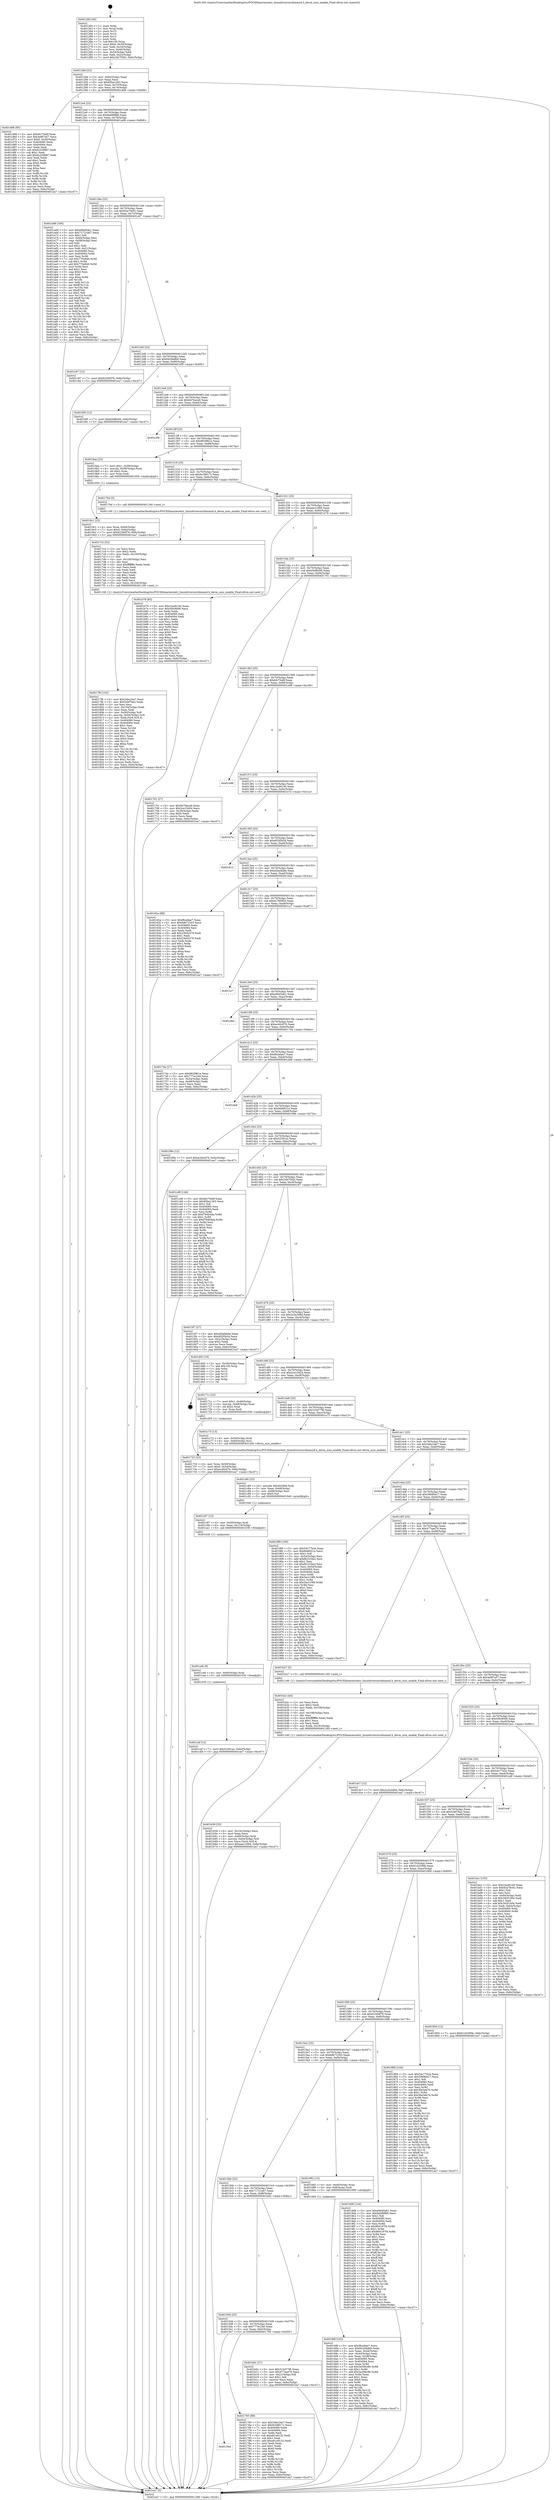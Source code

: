 digraph "0x401260" {
  label = "0x401260 (/mnt/c/Users/mathe/Desktop/tcc/POCII/binaries/extr_linuxdriversnvdimmnd.h_devm_nsio_enable_Final-ollvm.out::main(0))"
  labelloc = "t"
  node[shape=record]

  Entry [label="",width=0.3,height=0.3,shape=circle,fillcolor=black,style=filled]
  "0x40128d" [label="{
     0x40128d [23]\l
     | [instrs]\l
     &nbsp;&nbsp;0x40128d \<+3\>: mov -0x6c(%rbp),%eax\l
     &nbsp;&nbsp;0x401290 \<+2\>: mov %eax,%ecx\l
     &nbsp;&nbsp;0x401292 \<+6\>: sub $0x85be1263,%ecx\l
     &nbsp;&nbsp;0x401298 \<+3\>: mov %eax,-0x70(%rbp)\l
     &nbsp;&nbsp;0x40129b \<+3\>: mov %ecx,-0x74(%rbp)\l
     &nbsp;&nbsp;0x40129e \<+6\>: je 0000000000401d68 \<main+0xb08\>\l
  }"]
  "0x401d68" [label="{
     0x401d68 [95]\l
     | [instrs]\l
     &nbsp;&nbsp;0x401d68 \<+5\>: mov $0xbfc75e6f,%eax\l
     &nbsp;&nbsp;0x401d6d \<+5\>: mov $0x4ef87a57,%ecx\l
     &nbsp;&nbsp;0x401d72 \<+7\>: movl $0x0,-0x30(%rbp)\l
     &nbsp;&nbsp;0x401d79 \<+7\>: mov 0x404060,%edx\l
     &nbsp;&nbsp;0x401d80 \<+7\>: mov 0x404064,%esi\l
     &nbsp;&nbsp;0x401d87 \<+2\>: mov %edx,%edi\l
     &nbsp;&nbsp;0x401d89 \<+6\>: sub $0x6c228887,%edi\l
     &nbsp;&nbsp;0x401d8f \<+3\>: sub $0x1,%edi\l
     &nbsp;&nbsp;0x401d92 \<+6\>: add $0x6c228887,%edi\l
     &nbsp;&nbsp;0x401d98 \<+3\>: imul %edi,%edx\l
     &nbsp;&nbsp;0x401d9b \<+3\>: and $0x1,%edx\l
     &nbsp;&nbsp;0x401d9e \<+3\>: cmp $0x0,%edx\l
     &nbsp;&nbsp;0x401da1 \<+4\>: sete %r8b\l
     &nbsp;&nbsp;0x401da5 \<+3\>: cmp $0xa,%esi\l
     &nbsp;&nbsp;0x401da8 \<+4\>: setl %r9b\l
     &nbsp;&nbsp;0x401dac \<+3\>: mov %r8b,%r10b\l
     &nbsp;&nbsp;0x401daf \<+3\>: and %r9b,%r10b\l
     &nbsp;&nbsp;0x401db2 \<+3\>: xor %r9b,%r8b\l
     &nbsp;&nbsp;0x401db5 \<+3\>: or %r8b,%r10b\l
     &nbsp;&nbsp;0x401db8 \<+4\>: test $0x1,%r10b\l
     &nbsp;&nbsp;0x401dbc \<+3\>: cmovne %ecx,%eax\l
     &nbsp;&nbsp;0x401dbf \<+3\>: mov %eax,-0x6c(%rbp)\l
     &nbsp;&nbsp;0x401dc2 \<+5\>: jmp 0000000000401ea7 \<main+0xc47\>\l
  }"]
  "0x4012a4" [label="{
     0x4012a4 [22]\l
     | [instrs]\l
     &nbsp;&nbsp;0x4012a4 \<+5\>: jmp 00000000004012a9 \<main+0x49\>\l
     &nbsp;&nbsp;0x4012a9 \<+3\>: mov -0x70(%rbp),%eax\l
     &nbsp;&nbsp;0x4012ac \<+5\>: sub $0x8a099fb6,%eax\l
     &nbsp;&nbsp;0x4012b1 \<+3\>: mov %eax,-0x78(%rbp)\l
     &nbsp;&nbsp;0x4012b4 \<+6\>: je 0000000000401a68 \<main+0x808\>\l
  }"]
  Exit [label="",width=0.3,height=0.3,shape=circle,fillcolor=black,style=filled,peripheries=2]
  "0x401a68" [label="{
     0x401a68 [164]\l
     | [instrs]\l
     &nbsp;&nbsp;0x401a68 \<+5\>: mov $0xe9d45ab1,%eax\l
     &nbsp;&nbsp;0x401a6d \<+5\>: mov $0x71721e67,%ecx\l
     &nbsp;&nbsp;0x401a72 \<+2\>: mov $0x1,%dl\l
     &nbsp;&nbsp;0x401a74 \<+3\>: mov -0x64(%rbp),%esi\l
     &nbsp;&nbsp;0x401a77 \<+3\>: cmp -0x58(%rbp),%esi\l
     &nbsp;&nbsp;0x401a7a \<+4\>: setl %dil\l
     &nbsp;&nbsp;0x401a7e \<+4\>: and $0x1,%dil\l
     &nbsp;&nbsp;0x401a82 \<+4\>: mov %dil,-0x21(%rbp)\l
     &nbsp;&nbsp;0x401a86 \<+7\>: mov 0x404060,%esi\l
     &nbsp;&nbsp;0x401a8d \<+8\>: mov 0x404064,%r8d\l
     &nbsp;&nbsp;0x401a95 \<+3\>: mov %esi,%r9d\l
     &nbsp;&nbsp;0x401a98 \<+7\>: sub $0x770e846,%r9d\l
     &nbsp;&nbsp;0x401a9f \<+4\>: sub $0x1,%r9d\l
     &nbsp;&nbsp;0x401aa3 \<+7\>: add $0x770e846,%r9d\l
     &nbsp;&nbsp;0x401aaa \<+4\>: imul %r9d,%esi\l
     &nbsp;&nbsp;0x401aae \<+3\>: and $0x1,%esi\l
     &nbsp;&nbsp;0x401ab1 \<+3\>: cmp $0x0,%esi\l
     &nbsp;&nbsp;0x401ab4 \<+4\>: sete %dil\l
     &nbsp;&nbsp;0x401ab8 \<+4\>: cmp $0xa,%r8d\l
     &nbsp;&nbsp;0x401abc \<+4\>: setl %r10b\l
     &nbsp;&nbsp;0x401ac0 \<+3\>: mov %dil,%r11b\l
     &nbsp;&nbsp;0x401ac3 \<+4\>: xor $0xff,%r11b\l
     &nbsp;&nbsp;0x401ac7 \<+3\>: mov %r10b,%bl\l
     &nbsp;&nbsp;0x401aca \<+3\>: xor $0xff,%bl\l
     &nbsp;&nbsp;0x401acd \<+3\>: xor $0x1,%dl\l
     &nbsp;&nbsp;0x401ad0 \<+3\>: mov %r11b,%r14b\l
     &nbsp;&nbsp;0x401ad3 \<+4\>: and $0xff,%r14b\l
     &nbsp;&nbsp;0x401ad7 \<+3\>: and %dl,%dil\l
     &nbsp;&nbsp;0x401ada \<+3\>: mov %bl,%r15b\l
     &nbsp;&nbsp;0x401add \<+4\>: and $0xff,%r15b\l
     &nbsp;&nbsp;0x401ae1 \<+3\>: and %dl,%r10b\l
     &nbsp;&nbsp;0x401ae4 \<+3\>: or %dil,%r14b\l
     &nbsp;&nbsp;0x401ae7 \<+3\>: or %r10b,%r15b\l
     &nbsp;&nbsp;0x401aea \<+3\>: xor %r15b,%r14b\l
     &nbsp;&nbsp;0x401aed \<+3\>: or %bl,%r11b\l
     &nbsp;&nbsp;0x401af0 \<+4\>: xor $0xff,%r11b\l
     &nbsp;&nbsp;0x401af4 \<+3\>: or $0x1,%dl\l
     &nbsp;&nbsp;0x401af7 \<+3\>: and %dl,%r11b\l
     &nbsp;&nbsp;0x401afa \<+3\>: or %r11b,%r14b\l
     &nbsp;&nbsp;0x401afd \<+4\>: test $0x1,%r14b\l
     &nbsp;&nbsp;0x401b01 \<+3\>: cmovne %ecx,%eax\l
     &nbsp;&nbsp;0x401b04 \<+3\>: mov %eax,-0x6c(%rbp)\l
     &nbsp;&nbsp;0x401b07 \<+5\>: jmp 0000000000401ea7 \<main+0xc47\>\l
  }"]
  "0x4012ba" [label="{
     0x4012ba [22]\l
     | [instrs]\l
     &nbsp;&nbsp;0x4012ba \<+5\>: jmp 00000000004012bf \<main+0x5f\>\l
     &nbsp;&nbsp;0x4012bf \<+3\>: mov -0x70(%rbp),%eax\l
     &nbsp;&nbsp;0x4012c2 \<+5\>: sub $0x92a79c61,%eax\l
     &nbsp;&nbsp;0x4012c7 \<+3\>: mov %eax,-0x7c(%rbp)\l
     &nbsp;&nbsp;0x4012ca \<+6\>: je 0000000000401c67 \<main+0xa07\>\l
  }"]
  "0x401caf" [label="{
     0x401caf [12]\l
     | [instrs]\l
     &nbsp;&nbsp;0x401caf \<+7\>: movl $0x52391ac,-0x6c(%rbp)\l
     &nbsp;&nbsp;0x401cb6 \<+5\>: jmp 0000000000401ea7 \<main+0xc47\>\l
  }"]
  "0x401c67" [label="{
     0x401c67 [12]\l
     | [instrs]\l
     &nbsp;&nbsp;0x401c67 \<+7\>: movl $0x62260f76,-0x6c(%rbp)\l
     &nbsp;&nbsp;0x401c6e \<+5\>: jmp 0000000000401ea7 \<main+0xc47\>\l
  }"]
  "0x4012d0" [label="{
     0x4012d0 [22]\l
     | [instrs]\l
     &nbsp;&nbsp;0x4012d0 \<+5\>: jmp 00000000004012d5 \<main+0x75\>\l
     &nbsp;&nbsp;0x4012d5 \<+3\>: mov -0x70(%rbp),%eax\l
     &nbsp;&nbsp;0x4012d8 \<+5\>: sub $0x9429ddb9,%eax\l
     &nbsp;&nbsp;0x4012dd \<+3\>: mov %eax,-0x80(%rbp)\l
     &nbsp;&nbsp;0x4012e0 \<+6\>: je 00000000004016f5 \<main+0x495\>\l
  }"]
  "0x401ca6" [label="{
     0x401ca6 [9]\l
     | [instrs]\l
     &nbsp;&nbsp;0x401ca6 \<+4\>: mov -0x60(%rbp),%rdi\l
     &nbsp;&nbsp;0x401caa \<+5\>: call 0000000000401030 \<free@plt\>\l
     | [calls]\l
     &nbsp;&nbsp;0x401030 \{1\} (unknown)\l
  }"]
  "0x4016f5" [label="{
     0x4016f5 [12]\l
     | [instrs]\l
     &nbsp;&nbsp;0x4016f5 \<+7\>: movl $0xb5df6c60,-0x6c(%rbp)\l
     &nbsp;&nbsp;0x4016fc \<+5\>: jmp 0000000000401ea7 \<main+0xc47\>\l
  }"]
  "0x4012e6" [label="{
     0x4012e6 [25]\l
     | [instrs]\l
     &nbsp;&nbsp;0x4012e6 \<+5\>: jmp 00000000004012eb \<main+0x8b\>\l
     &nbsp;&nbsp;0x4012eb \<+3\>: mov -0x70(%rbp),%eax\l
     &nbsp;&nbsp;0x4012ee \<+5\>: sub $0x947beca9,%eax\l
     &nbsp;&nbsp;0x4012f3 \<+6\>: mov %eax,-0x84(%rbp)\l
     &nbsp;&nbsp;0x4012f9 \<+6\>: je 0000000000401cbb \<main+0xa5b\>\l
  }"]
  "0x401c97" [label="{
     0x401c97 [15]\l
     | [instrs]\l
     &nbsp;&nbsp;0x401c97 \<+4\>: mov -0x50(%rbp),%rdi\l
     &nbsp;&nbsp;0x401c9b \<+6\>: mov %eax,-0x110(%rbp)\l
     &nbsp;&nbsp;0x401ca1 \<+5\>: call 0000000000401030 \<free@plt\>\l
     | [calls]\l
     &nbsp;&nbsp;0x401030 \{1\} (unknown)\l
  }"]
  "0x401cbb" [label="{
     0x401cbb\l
  }", style=dashed]
  "0x4012ff" [label="{
     0x4012ff [25]\l
     | [instrs]\l
     &nbsp;&nbsp;0x4012ff \<+5\>: jmp 0000000000401304 \<main+0xa4\>\l
     &nbsp;&nbsp;0x401304 \<+3\>: mov -0x70(%rbp),%eax\l
     &nbsp;&nbsp;0x401307 \<+5\>: sub $0x9829f61e,%eax\l
     &nbsp;&nbsp;0x40130c \<+6\>: mov %eax,-0x88(%rbp)\l
     &nbsp;&nbsp;0x401312 \<+6\>: je 00000000004019aa \<main+0x74a\>\l
  }"]
  "0x401c80" [label="{
     0x401c80 [23]\l
     | [instrs]\l
     &nbsp;&nbsp;0x401c80 \<+10\>: movabs $0x4020b6,%rdi\l
     &nbsp;&nbsp;0x401c8a \<+3\>: mov %eax,-0x68(%rbp)\l
     &nbsp;&nbsp;0x401c8d \<+3\>: mov -0x68(%rbp),%esi\l
     &nbsp;&nbsp;0x401c90 \<+2\>: mov $0x0,%al\l
     &nbsp;&nbsp;0x401c92 \<+5\>: call 0000000000401040 \<printf@plt\>\l
     | [calls]\l
     &nbsp;&nbsp;0x401040 \{1\} (unknown)\l
  }"]
  "0x4019aa" [label="{
     0x4019aa [23]\l
     | [instrs]\l
     &nbsp;&nbsp;0x4019aa \<+7\>: movl $0x1,-0x58(%rbp)\l
     &nbsp;&nbsp;0x4019b1 \<+4\>: movslq -0x58(%rbp),%rax\l
     &nbsp;&nbsp;0x4019b5 \<+4\>: shl $0x2,%rax\l
     &nbsp;&nbsp;0x4019b9 \<+3\>: mov %rax,%rdi\l
     &nbsp;&nbsp;0x4019bc \<+5\>: call 0000000000401050 \<malloc@plt\>\l
     | [calls]\l
     &nbsp;&nbsp;0x401050 \{1\} (unknown)\l
  }"]
  "0x401318" [label="{
     0x401318 [25]\l
     | [instrs]\l
     &nbsp;&nbsp;0x401318 \<+5\>: jmp 000000000040131d \<main+0xbd\>\l
     &nbsp;&nbsp;0x40131d \<+3\>: mov -0x70(%rbp),%eax\l
     &nbsp;&nbsp;0x401320 \<+5\>: sub $0x9c38817c,%eax\l
     &nbsp;&nbsp;0x401325 \<+6\>: mov %eax,-0x8c(%rbp)\l
     &nbsp;&nbsp;0x40132b \<+6\>: je 00000000004017bd \<main+0x55d\>\l
  }"]
  "0x401b58" [label="{
     0x401b58 [33]\l
     | [instrs]\l
     &nbsp;&nbsp;0x401b58 \<+6\>: mov -0x10c(%rbp),%ecx\l
     &nbsp;&nbsp;0x401b5e \<+3\>: imul %eax,%ecx\l
     &nbsp;&nbsp;0x401b61 \<+4\>: mov -0x60(%rbp),%rdi\l
     &nbsp;&nbsp;0x401b65 \<+4\>: movslq -0x64(%rbp),%r8\l
     &nbsp;&nbsp;0x401b69 \<+4\>: mov %ecx,(%rdi,%r8,4)\l
     &nbsp;&nbsp;0x401b6d \<+7\>: movl $0xaae1c094,-0x6c(%rbp)\l
     &nbsp;&nbsp;0x401b74 \<+5\>: jmp 0000000000401ea7 \<main+0xc47\>\l
  }"]
  "0x4017bd" [label="{
     0x4017bd [5]\l
     | [instrs]\l
     &nbsp;&nbsp;0x4017bd \<+5\>: call 0000000000401160 \<next_i\>\l
     | [calls]\l
     &nbsp;&nbsp;0x401160 \{1\} (/mnt/c/Users/mathe/Desktop/tcc/POCII/binaries/extr_linuxdriversnvdimmnd.h_devm_nsio_enable_Final-ollvm.out::next_i)\l
  }"]
  "0x401331" [label="{
     0x401331 [25]\l
     | [instrs]\l
     &nbsp;&nbsp;0x401331 \<+5\>: jmp 0000000000401336 \<main+0xd6\>\l
     &nbsp;&nbsp;0x401336 \<+3\>: mov -0x70(%rbp),%eax\l
     &nbsp;&nbsp;0x401339 \<+5\>: sub $0xaae1c094,%eax\l
     &nbsp;&nbsp;0x40133e \<+6\>: mov %eax,-0x90(%rbp)\l
     &nbsp;&nbsp;0x401344 \<+6\>: je 0000000000401b79 \<main+0x919\>\l
  }"]
  "0x401b2c" [label="{
     0x401b2c [44]\l
     | [instrs]\l
     &nbsp;&nbsp;0x401b2c \<+2\>: xor %ecx,%ecx\l
     &nbsp;&nbsp;0x401b2e \<+5\>: mov $0x2,%edx\l
     &nbsp;&nbsp;0x401b33 \<+6\>: mov %edx,-0x108(%rbp)\l
     &nbsp;&nbsp;0x401b39 \<+1\>: cltd\l
     &nbsp;&nbsp;0x401b3a \<+6\>: mov -0x108(%rbp),%esi\l
     &nbsp;&nbsp;0x401b40 \<+2\>: idiv %esi\l
     &nbsp;&nbsp;0x401b42 \<+6\>: imul $0xfffffffe,%edx,%edx\l
     &nbsp;&nbsp;0x401b48 \<+3\>: sub $0x1,%ecx\l
     &nbsp;&nbsp;0x401b4b \<+2\>: sub %ecx,%edx\l
     &nbsp;&nbsp;0x401b4d \<+6\>: mov %edx,-0x10c(%rbp)\l
     &nbsp;&nbsp;0x401b53 \<+5\>: call 0000000000401160 \<next_i\>\l
     | [calls]\l
     &nbsp;&nbsp;0x401160 \{1\} (/mnt/c/Users/mathe/Desktop/tcc/POCII/binaries/extr_linuxdriversnvdimmnd.h_devm_nsio_enable_Final-ollvm.out::next_i)\l
  }"]
  "0x401b79" [label="{
     0x401b79 [83]\l
     | [instrs]\l
     &nbsp;&nbsp;0x401b79 \<+5\>: mov $0xc2a46140,%eax\l
     &nbsp;&nbsp;0x401b7e \<+5\>: mov $0x50fc9006,%ecx\l
     &nbsp;&nbsp;0x401b83 \<+2\>: xor %edx,%edx\l
     &nbsp;&nbsp;0x401b85 \<+7\>: mov 0x404060,%esi\l
     &nbsp;&nbsp;0x401b8c \<+7\>: mov 0x404064,%edi\l
     &nbsp;&nbsp;0x401b93 \<+3\>: sub $0x1,%edx\l
     &nbsp;&nbsp;0x401b96 \<+3\>: mov %esi,%r8d\l
     &nbsp;&nbsp;0x401b99 \<+3\>: add %edx,%r8d\l
     &nbsp;&nbsp;0x401b9c \<+4\>: imul %r8d,%esi\l
     &nbsp;&nbsp;0x401ba0 \<+3\>: and $0x1,%esi\l
     &nbsp;&nbsp;0x401ba3 \<+3\>: cmp $0x0,%esi\l
     &nbsp;&nbsp;0x401ba6 \<+4\>: sete %r9b\l
     &nbsp;&nbsp;0x401baa \<+3\>: cmp $0xa,%edi\l
     &nbsp;&nbsp;0x401bad \<+4\>: setl %r10b\l
     &nbsp;&nbsp;0x401bb1 \<+3\>: mov %r9b,%r11b\l
     &nbsp;&nbsp;0x401bb4 \<+3\>: and %r10b,%r11b\l
     &nbsp;&nbsp;0x401bb7 \<+3\>: xor %r10b,%r9b\l
     &nbsp;&nbsp;0x401bba \<+3\>: or %r9b,%r11b\l
     &nbsp;&nbsp;0x401bbd \<+4\>: test $0x1,%r11b\l
     &nbsp;&nbsp;0x401bc1 \<+3\>: cmovne %ecx,%eax\l
     &nbsp;&nbsp;0x401bc4 \<+3\>: mov %eax,-0x6c(%rbp)\l
     &nbsp;&nbsp;0x401bc7 \<+5\>: jmp 0000000000401ea7 \<main+0xc47\>\l
  }"]
  "0x40134a" [label="{
     0x40134a [25]\l
     | [instrs]\l
     &nbsp;&nbsp;0x40134a \<+5\>: jmp 000000000040134f \<main+0xef\>\l
     &nbsp;&nbsp;0x40134f \<+3\>: mov -0x70(%rbp),%eax\l
     &nbsp;&nbsp;0x401352 \<+5\>: sub $0xb5df6c60,%eax\l
     &nbsp;&nbsp;0x401357 \<+6\>: mov %eax,-0x94(%rbp)\l
     &nbsp;&nbsp;0x40135d \<+6\>: je 0000000000401701 \<main+0x4a1\>\l
  }"]
  "0x4019c1" [label="{
     0x4019c1 [23]\l
     | [instrs]\l
     &nbsp;&nbsp;0x4019c1 \<+4\>: mov %rax,-0x60(%rbp)\l
     &nbsp;&nbsp;0x4019c5 \<+7\>: movl $0x0,-0x64(%rbp)\l
     &nbsp;&nbsp;0x4019cc \<+7\>: movl $0x62260f76,-0x6c(%rbp)\l
     &nbsp;&nbsp;0x4019d3 \<+5\>: jmp 0000000000401ea7 \<main+0xc47\>\l
  }"]
  "0x401701" [label="{
     0x401701 [27]\l
     | [instrs]\l
     &nbsp;&nbsp;0x401701 \<+5\>: mov $0x947beca9,%eax\l
     &nbsp;&nbsp;0x401706 \<+5\>: mov $0x2ce15d24,%ecx\l
     &nbsp;&nbsp;0x40170b \<+3\>: mov -0x28(%rbp),%edx\l
     &nbsp;&nbsp;0x40170e \<+3\>: cmp $0x0,%edx\l
     &nbsp;&nbsp;0x401711 \<+3\>: cmove %ecx,%eax\l
     &nbsp;&nbsp;0x401714 \<+3\>: mov %eax,-0x6c(%rbp)\l
     &nbsp;&nbsp;0x401717 \<+5\>: jmp 0000000000401ea7 \<main+0xc47\>\l
  }"]
  "0x401363" [label="{
     0x401363 [25]\l
     | [instrs]\l
     &nbsp;&nbsp;0x401363 \<+5\>: jmp 0000000000401368 \<main+0x108\>\l
     &nbsp;&nbsp;0x401368 \<+3\>: mov -0x70(%rbp),%eax\l
     &nbsp;&nbsp;0x40136b \<+5\>: sub $0xbfc75e6f,%eax\l
     &nbsp;&nbsp;0x401370 \<+6\>: mov %eax,-0x98(%rbp)\l
     &nbsp;&nbsp;0x401376 \<+6\>: je 0000000000401e99 \<main+0xc39\>\l
  }"]
  "0x4017f6" [label="{
     0x4017f6 [103]\l
     | [instrs]\l
     &nbsp;&nbsp;0x4017f6 \<+5\>: mov $0x34bc24e7,%ecx\l
     &nbsp;&nbsp;0x4017fb \<+5\>: mov $0x5cbf78a2,%edx\l
     &nbsp;&nbsp;0x401800 \<+2\>: xor %esi,%esi\l
     &nbsp;&nbsp;0x401802 \<+6\>: mov -0x104(%rbp),%edi\l
     &nbsp;&nbsp;0x401808 \<+3\>: imul %eax,%edi\l
     &nbsp;&nbsp;0x40180b \<+4\>: mov -0x50(%rbp),%r8\l
     &nbsp;&nbsp;0x40180f \<+4\>: movslq -0x54(%rbp),%r9\l
     &nbsp;&nbsp;0x401813 \<+4\>: mov %edi,(%r8,%r9,4)\l
     &nbsp;&nbsp;0x401817 \<+7\>: mov 0x404060,%eax\l
     &nbsp;&nbsp;0x40181e \<+7\>: mov 0x404064,%edi\l
     &nbsp;&nbsp;0x401825 \<+3\>: sub $0x1,%esi\l
     &nbsp;&nbsp;0x401828 \<+3\>: mov %eax,%r10d\l
     &nbsp;&nbsp;0x40182b \<+3\>: add %esi,%r10d\l
     &nbsp;&nbsp;0x40182e \<+4\>: imul %r10d,%eax\l
     &nbsp;&nbsp;0x401832 \<+3\>: and $0x1,%eax\l
     &nbsp;&nbsp;0x401835 \<+3\>: cmp $0x0,%eax\l
     &nbsp;&nbsp;0x401838 \<+4\>: sete %r11b\l
     &nbsp;&nbsp;0x40183c \<+3\>: cmp $0xa,%edi\l
     &nbsp;&nbsp;0x40183f \<+3\>: setl %bl\l
     &nbsp;&nbsp;0x401842 \<+3\>: mov %r11b,%r14b\l
     &nbsp;&nbsp;0x401845 \<+3\>: and %bl,%r14b\l
     &nbsp;&nbsp;0x401848 \<+3\>: xor %bl,%r11b\l
     &nbsp;&nbsp;0x40184b \<+3\>: or %r11b,%r14b\l
     &nbsp;&nbsp;0x40184e \<+4\>: test $0x1,%r14b\l
     &nbsp;&nbsp;0x401852 \<+3\>: cmovne %edx,%ecx\l
     &nbsp;&nbsp;0x401855 \<+3\>: mov %ecx,-0x6c(%rbp)\l
     &nbsp;&nbsp;0x401858 \<+5\>: jmp 0000000000401ea7 \<main+0xc47\>\l
  }"]
  "0x401e99" [label="{
     0x401e99\l
  }", style=dashed]
  "0x40137c" [label="{
     0x40137c [25]\l
     | [instrs]\l
     &nbsp;&nbsp;0x40137c \<+5\>: jmp 0000000000401381 \<main+0x121\>\l
     &nbsp;&nbsp;0x401381 \<+3\>: mov -0x70(%rbp),%eax\l
     &nbsp;&nbsp;0x401384 \<+5\>: sub $0xc2a46140,%eax\l
     &nbsp;&nbsp;0x401389 \<+6\>: mov %eax,-0x9c(%rbp)\l
     &nbsp;&nbsp;0x40138f \<+6\>: je 0000000000401e7a \<main+0xc1a\>\l
  }"]
  "0x4017c2" [label="{
     0x4017c2 [52]\l
     | [instrs]\l
     &nbsp;&nbsp;0x4017c2 \<+2\>: xor %ecx,%ecx\l
     &nbsp;&nbsp;0x4017c4 \<+5\>: mov $0x2,%edx\l
     &nbsp;&nbsp;0x4017c9 \<+6\>: mov %edx,-0x100(%rbp)\l
     &nbsp;&nbsp;0x4017cf \<+1\>: cltd\l
     &nbsp;&nbsp;0x4017d0 \<+6\>: mov -0x100(%rbp),%esi\l
     &nbsp;&nbsp;0x4017d6 \<+2\>: idiv %esi\l
     &nbsp;&nbsp;0x4017d8 \<+6\>: imul $0xfffffffe,%edx,%edx\l
     &nbsp;&nbsp;0x4017de \<+2\>: mov %ecx,%edi\l
     &nbsp;&nbsp;0x4017e0 \<+2\>: sub %edx,%edi\l
     &nbsp;&nbsp;0x4017e2 \<+2\>: mov %ecx,%edx\l
     &nbsp;&nbsp;0x4017e4 \<+3\>: sub $0x1,%edx\l
     &nbsp;&nbsp;0x4017e7 \<+2\>: add %edx,%edi\l
     &nbsp;&nbsp;0x4017e9 \<+2\>: sub %edi,%ecx\l
     &nbsp;&nbsp;0x4017eb \<+6\>: mov %ecx,-0x104(%rbp)\l
     &nbsp;&nbsp;0x4017f1 \<+5\>: call 0000000000401160 \<next_i\>\l
     | [calls]\l
     &nbsp;&nbsp;0x401160 \{1\} (/mnt/c/Users/mathe/Desktop/tcc/POCII/binaries/extr_linuxdriversnvdimmnd.h_devm_nsio_enable_Final-ollvm.out::next_i)\l
  }"]
  "0x401e7a" [label="{
     0x401e7a\l
  }", style=dashed]
  "0x401395" [label="{
     0x401395 [25]\l
     | [instrs]\l
     &nbsp;&nbsp;0x401395 \<+5\>: jmp 000000000040139a \<main+0x13a\>\l
     &nbsp;&nbsp;0x40139a \<+3\>: mov -0x70(%rbp),%eax\l
     &nbsp;&nbsp;0x40139d \<+5\>: sub $0xd02f5b3d,%eax\l
     &nbsp;&nbsp;0x4013a2 \<+6\>: mov %eax,-0xa0(%rbp)\l
     &nbsp;&nbsp;0x4013a8 \<+6\>: je 0000000000401612 \<main+0x3b2\>\l
  }"]
  "0x4015ed" [label="{
     0x4015ed\l
  }", style=dashed]
  "0x401612" [label="{
     0x401612\l
  }", style=dashed]
  "0x4013ae" [label="{
     0x4013ae [25]\l
     | [instrs]\l
     &nbsp;&nbsp;0x4013ae \<+5\>: jmp 00000000004013b3 \<main+0x153\>\l
     &nbsp;&nbsp;0x4013b3 \<+3\>: mov -0x70(%rbp),%eax\l
     &nbsp;&nbsp;0x4013b6 \<+5\>: sub $0xd2bd4bbe,%eax\l
     &nbsp;&nbsp;0x4013bb \<+6\>: mov %eax,-0xa4(%rbp)\l
     &nbsp;&nbsp;0x4013c1 \<+6\>: je 000000000040162a \<main+0x3ca\>\l
  }"]
  "0x401765" [label="{
     0x401765 [88]\l
     | [instrs]\l
     &nbsp;&nbsp;0x401765 \<+5\>: mov $0x34bc24e7,%eax\l
     &nbsp;&nbsp;0x40176a \<+5\>: mov $0x9c38817c,%ecx\l
     &nbsp;&nbsp;0x40176f \<+7\>: mov 0x404060,%edx\l
     &nbsp;&nbsp;0x401776 \<+7\>: mov 0x404064,%esi\l
     &nbsp;&nbsp;0x40177d \<+2\>: mov %edx,%edi\l
     &nbsp;&nbsp;0x40177f \<+6\>: sub $0xa81a9132,%edi\l
     &nbsp;&nbsp;0x401785 \<+3\>: sub $0x1,%edi\l
     &nbsp;&nbsp;0x401788 \<+6\>: add $0xa81a9132,%edi\l
     &nbsp;&nbsp;0x40178e \<+3\>: imul %edi,%edx\l
     &nbsp;&nbsp;0x401791 \<+3\>: and $0x1,%edx\l
     &nbsp;&nbsp;0x401794 \<+3\>: cmp $0x0,%edx\l
     &nbsp;&nbsp;0x401797 \<+4\>: sete %r8b\l
     &nbsp;&nbsp;0x40179b \<+3\>: cmp $0xa,%esi\l
     &nbsp;&nbsp;0x40179e \<+4\>: setl %r9b\l
     &nbsp;&nbsp;0x4017a2 \<+3\>: mov %r8b,%r10b\l
     &nbsp;&nbsp;0x4017a5 \<+3\>: and %r9b,%r10b\l
     &nbsp;&nbsp;0x4017a8 \<+3\>: xor %r9b,%r8b\l
     &nbsp;&nbsp;0x4017ab \<+3\>: or %r8b,%r10b\l
     &nbsp;&nbsp;0x4017ae \<+4\>: test $0x1,%r10b\l
     &nbsp;&nbsp;0x4017b2 \<+3\>: cmovne %ecx,%eax\l
     &nbsp;&nbsp;0x4017b5 \<+3\>: mov %eax,-0x6c(%rbp)\l
     &nbsp;&nbsp;0x4017b8 \<+5\>: jmp 0000000000401ea7 \<main+0xc47\>\l
  }"]
  "0x40162a" [label="{
     0x40162a [88]\l
     | [instrs]\l
     &nbsp;&nbsp;0x40162a \<+5\>: mov $0xf8ca9ae7,%eax\l
     &nbsp;&nbsp;0x40162f \<+5\>: mov $0x6d672343,%ecx\l
     &nbsp;&nbsp;0x401634 \<+7\>: mov 0x404060,%edx\l
     &nbsp;&nbsp;0x40163b \<+7\>: mov 0x404064,%esi\l
     &nbsp;&nbsp;0x401642 \<+2\>: mov %edx,%edi\l
     &nbsp;&nbsp;0x401644 \<+6\>: add $0x236d2379,%edi\l
     &nbsp;&nbsp;0x40164a \<+3\>: sub $0x1,%edi\l
     &nbsp;&nbsp;0x40164d \<+6\>: sub $0x236d2379,%edi\l
     &nbsp;&nbsp;0x401653 \<+3\>: imul %edi,%edx\l
     &nbsp;&nbsp;0x401656 \<+3\>: and $0x1,%edx\l
     &nbsp;&nbsp;0x401659 \<+3\>: cmp $0x0,%edx\l
     &nbsp;&nbsp;0x40165c \<+4\>: sete %r8b\l
     &nbsp;&nbsp;0x401660 \<+3\>: cmp $0xa,%esi\l
     &nbsp;&nbsp;0x401663 \<+4\>: setl %r9b\l
     &nbsp;&nbsp;0x401667 \<+3\>: mov %r8b,%r10b\l
     &nbsp;&nbsp;0x40166a \<+3\>: and %r9b,%r10b\l
     &nbsp;&nbsp;0x40166d \<+3\>: xor %r9b,%r8b\l
     &nbsp;&nbsp;0x401670 \<+3\>: or %r8b,%r10b\l
     &nbsp;&nbsp;0x401673 \<+4\>: test $0x1,%r10b\l
     &nbsp;&nbsp;0x401677 \<+3\>: cmovne %ecx,%eax\l
     &nbsp;&nbsp;0x40167a \<+3\>: mov %eax,-0x6c(%rbp)\l
     &nbsp;&nbsp;0x40167d \<+5\>: jmp 0000000000401ea7 \<main+0xc47\>\l
  }"]
  "0x4013c7" [label="{
     0x4013c7 [25]\l
     | [instrs]\l
     &nbsp;&nbsp;0x4013c7 \<+5\>: jmp 00000000004013cc \<main+0x16c\>\l
     &nbsp;&nbsp;0x4013cc \<+3\>: mov -0x70(%rbp),%eax\l
     &nbsp;&nbsp;0x4013cf \<+5\>: sub $0xdc760854,%eax\l
     &nbsp;&nbsp;0x4013d4 \<+6\>: mov %eax,-0xa8(%rbp)\l
     &nbsp;&nbsp;0x4013da \<+6\>: je 0000000000401cc7 \<main+0xa67\>\l
  }"]
  "0x4015d4" [label="{
     0x4015d4 [25]\l
     | [instrs]\l
     &nbsp;&nbsp;0x4015d4 \<+5\>: jmp 00000000004015d9 \<main+0x379\>\l
     &nbsp;&nbsp;0x4015d9 \<+3\>: mov -0x70(%rbp),%eax\l
     &nbsp;&nbsp;0x4015dc \<+5\>: sub $0x777ec240,%eax\l
     &nbsp;&nbsp;0x4015e1 \<+6\>: mov %eax,-0xfc(%rbp)\l
     &nbsp;&nbsp;0x4015e7 \<+6\>: je 0000000000401765 \<main+0x505\>\l
  }"]
  "0x401cc7" [label="{
     0x401cc7\l
  }", style=dashed]
  "0x4013e0" [label="{
     0x4013e0 [25]\l
     | [instrs]\l
     &nbsp;&nbsp;0x4013e0 \<+5\>: jmp 00000000004013e5 \<main+0x185\>\l
     &nbsp;&nbsp;0x4013e5 \<+3\>: mov -0x70(%rbp),%eax\l
     &nbsp;&nbsp;0x4013e8 \<+5\>: sub $0xe9d45ab1,%eax\l
     &nbsp;&nbsp;0x4013ed \<+6\>: mov %eax,-0xac(%rbp)\l
     &nbsp;&nbsp;0x4013f3 \<+6\>: je 0000000000401e6e \<main+0xc0e\>\l
  }"]
  "0x401b0c" [label="{
     0x401b0c [27]\l
     | [instrs]\l
     &nbsp;&nbsp;0x401b0c \<+5\>: mov $0x315d77f6,%eax\l
     &nbsp;&nbsp;0x401b11 \<+5\>: mov $0x477aad76,%ecx\l
     &nbsp;&nbsp;0x401b16 \<+3\>: mov -0x21(%rbp),%dl\l
     &nbsp;&nbsp;0x401b19 \<+3\>: test $0x1,%dl\l
     &nbsp;&nbsp;0x401b1c \<+3\>: cmovne %ecx,%eax\l
     &nbsp;&nbsp;0x401b1f \<+3\>: mov %eax,-0x6c(%rbp)\l
     &nbsp;&nbsp;0x401b22 \<+5\>: jmp 0000000000401ea7 \<main+0xc47\>\l
  }"]
  "0x401e6e" [label="{
     0x401e6e\l
  }", style=dashed]
  "0x4013f9" [label="{
     0x4013f9 [25]\l
     | [instrs]\l
     &nbsp;&nbsp;0x4013f9 \<+5\>: jmp 00000000004013fe \<main+0x19e\>\l
     &nbsp;&nbsp;0x4013fe \<+3\>: mov -0x70(%rbp),%eax\l
     &nbsp;&nbsp;0x401401 \<+5\>: sub $0xec40c676,%eax\l
     &nbsp;&nbsp;0x401406 \<+6\>: mov %eax,-0xb0(%rbp)\l
     &nbsp;&nbsp;0x40140c \<+6\>: je 000000000040174a \<main+0x4ea\>\l
  }"]
  "0x401733" [label="{
     0x401733 [23]\l
     | [instrs]\l
     &nbsp;&nbsp;0x401733 \<+4\>: mov %rax,-0x50(%rbp)\l
     &nbsp;&nbsp;0x401737 \<+7\>: movl $0x0,-0x54(%rbp)\l
     &nbsp;&nbsp;0x40173e \<+7\>: movl $0xec40c676,-0x6c(%rbp)\l
     &nbsp;&nbsp;0x401745 \<+5\>: jmp 0000000000401ea7 \<main+0xc47\>\l
  }"]
  "0x40174a" [label="{
     0x40174a [27]\l
     | [instrs]\l
     &nbsp;&nbsp;0x40174a \<+5\>: mov $0x9829f61e,%eax\l
     &nbsp;&nbsp;0x40174f \<+5\>: mov $0x777ec240,%ecx\l
     &nbsp;&nbsp;0x401754 \<+3\>: mov -0x54(%rbp),%edx\l
     &nbsp;&nbsp;0x401757 \<+3\>: cmp -0x48(%rbp),%edx\l
     &nbsp;&nbsp;0x40175a \<+3\>: cmovl %ecx,%eax\l
     &nbsp;&nbsp;0x40175d \<+3\>: mov %eax,-0x6c(%rbp)\l
     &nbsp;&nbsp;0x401760 \<+5\>: jmp 0000000000401ea7 \<main+0xc47\>\l
  }"]
  "0x401412" [label="{
     0x401412 [25]\l
     | [instrs]\l
     &nbsp;&nbsp;0x401412 \<+5\>: jmp 0000000000401417 \<main+0x1b7\>\l
     &nbsp;&nbsp;0x401417 \<+3\>: mov -0x70(%rbp),%eax\l
     &nbsp;&nbsp;0x40141a \<+5\>: sub $0xf8ca9ae7,%eax\l
     &nbsp;&nbsp;0x40141f \<+6\>: mov %eax,-0xb4(%rbp)\l
     &nbsp;&nbsp;0x401425 \<+6\>: je 0000000000401de6 \<main+0xb86\>\l
  }"]
  "0x40168f" [label="{
     0x40168f [102]\l
     | [instrs]\l
     &nbsp;&nbsp;0x40168f \<+5\>: mov $0xf8ca9ae7,%ecx\l
     &nbsp;&nbsp;0x401694 \<+5\>: mov $0x9429ddb9,%edx\l
     &nbsp;&nbsp;0x401699 \<+3\>: mov %eax,-0x44(%rbp)\l
     &nbsp;&nbsp;0x40169c \<+3\>: mov -0x44(%rbp),%eax\l
     &nbsp;&nbsp;0x40169f \<+3\>: mov %eax,-0x28(%rbp)\l
     &nbsp;&nbsp;0x4016a2 \<+7\>: mov 0x404060,%eax\l
     &nbsp;&nbsp;0x4016a9 \<+7\>: mov 0x404064,%esi\l
     &nbsp;&nbsp;0x4016b0 \<+3\>: mov %eax,%r8d\l
     &nbsp;&nbsp;0x4016b3 \<+7\>: sub $0x3a30bc86,%r8d\l
     &nbsp;&nbsp;0x4016ba \<+4\>: sub $0x1,%r8d\l
     &nbsp;&nbsp;0x4016be \<+7\>: add $0x3a30bc86,%r8d\l
     &nbsp;&nbsp;0x4016c5 \<+4\>: imul %r8d,%eax\l
     &nbsp;&nbsp;0x4016c9 \<+3\>: and $0x1,%eax\l
     &nbsp;&nbsp;0x4016cc \<+3\>: cmp $0x0,%eax\l
     &nbsp;&nbsp;0x4016cf \<+4\>: sete %r9b\l
     &nbsp;&nbsp;0x4016d3 \<+3\>: cmp $0xa,%esi\l
     &nbsp;&nbsp;0x4016d6 \<+4\>: setl %r10b\l
     &nbsp;&nbsp;0x4016da \<+3\>: mov %r9b,%r11b\l
     &nbsp;&nbsp;0x4016dd \<+3\>: and %r10b,%r11b\l
     &nbsp;&nbsp;0x4016e0 \<+3\>: xor %r10b,%r9b\l
     &nbsp;&nbsp;0x4016e3 \<+3\>: or %r9b,%r11b\l
     &nbsp;&nbsp;0x4016e6 \<+4\>: test $0x1,%r11b\l
     &nbsp;&nbsp;0x4016ea \<+3\>: cmovne %edx,%ecx\l
     &nbsp;&nbsp;0x4016ed \<+3\>: mov %ecx,-0x6c(%rbp)\l
     &nbsp;&nbsp;0x4016f0 \<+5\>: jmp 0000000000401ea7 \<main+0xc47\>\l
  }"]
  "0x401de6" [label="{
     0x401de6\l
  }", style=dashed]
  "0x40142b" [label="{
     0x40142b [25]\l
     | [instrs]\l
     &nbsp;&nbsp;0x40142b \<+5\>: jmp 0000000000401430 \<main+0x1d0\>\l
     &nbsp;&nbsp;0x401430 \<+3\>: mov -0x70(%rbp),%eax\l
     &nbsp;&nbsp;0x401433 \<+5\>: sub $0xfeb8021e,%eax\l
     &nbsp;&nbsp;0x401438 \<+6\>: mov %eax,-0xb8(%rbp)\l
     &nbsp;&nbsp;0x40143e \<+6\>: je 000000000040199e \<main+0x73e\>\l
  }"]
  "0x4015bb" [label="{
     0x4015bb [25]\l
     | [instrs]\l
     &nbsp;&nbsp;0x4015bb \<+5\>: jmp 00000000004015c0 \<main+0x360\>\l
     &nbsp;&nbsp;0x4015c0 \<+3\>: mov -0x70(%rbp),%eax\l
     &nbsp;&nbsp;0x4015c3 \<+5\>: sub $0x71721e67,%eax\l
     &nbsp;&nbsp;0x4015c8 \<+6\>: mov %eax,-0xf8(%rbp)\l
     &nbsp;&nbsp;0x4015ce \<+6\>: je 0000000000401b0c \<main+0x8ac\>\l
  }"]
  "0x40199e" [label="{
     0x40199e [12]\l
     | [instrs]\l
     &nbsp;&nbsp;0x40199e \<+7\>: movl $0xec40c676,-0x6c(%rbp)\l
     &nbsp;&nbsp;0x4019a5 \<+5\>: jmp 0000000000401ea7 \<main+0xc47\>\l
  }"]
  "0x401444" [label="{
     0x401444 [25]\l
     | [instrs]\l
     &nbsp;&nbsp;0x401444 \<+5\>: jmp 0000000000401449 \<main+0x1e9\>\l
     &nbsp;&nbsp;0x401449 \<+3\>: mov -0x70(%rbp),%eax\l
     &nbsp;&nbsp;0x40144c \<+5\>: sub $0x52391ac,%eax\l
     &nbsp;&nbsp;0x401451 \<+6\>: mov %eax,-0xbc(%rbp)\l
     &nbsp;&nbsp;0x401457 \<+6\>: je 0000000000401cd8 \<main+0xa78\>\l
  }"]
  "0x401682" [label="{
     0x401682 [13]\l
     | [instrs]\l
     &nbsp;&nbsp;0x401682 \<+4\>: mov -0x40(%rbp),%rax\l
     &nbsp;&nbsp;0x401686 \<+4\>: mov 0x8(%rax),%rdi\l
     &nbsp;&nbsp;0x40168a \<+5\>: call 0000000000401060 \<atoi@plt\>\l
     | [calls]\l
     &nbsp;&nbsp;0x401060 \{1\} (unknown)\l
  }"]
  "0x401cd8" [label="{
     0x401cd8 [144]\l
     | [instrs]\l
     &nbsp;&nbsp;0x401cd8 \<+5\>: mov $0xbfc75e6f,%eax\l
     &nbsp;&nbsp;0x401cdd \<+5\>: mov $0x85be1263,%ecx\l
     &nbsp;&nbsp;0x401ce2 \<+2\>: mov $0x1,%dl\l
     &nbsp;&nbsp;0x401ce4 \<+7\>: mov 0x404060,%esi\l
     &nbsp;&nbsp;0x401ceb \<+7\>: mov 0x404064,%edi\l
     &nbsp;&nbsp;0x401cf2 \<+3\>: mov %esi,%r8d\l
     &nbsp;&nbsp;0x401cf5 \<+7\>: add $0xf784b4da,%r8d\l
     &nbsp;&nbsp;0x401cfc \<+4\>: sub $0x1,%r8d\l
     &nbsp;&nbsp;0x401d00 \<+7\>: sub $0xf784b4da,%r8d\l
     &nbsp;&nbsp;0x401d07 \<+4\>: imul %r8d,%esi\l
     &nbsp;&nbsp;0x401d0b \<+3\>: and $0x1,%esi\l
     &nbsp;&nbsp;0x401d0e \<+3\>: cmp $0x0,%esi\l
     &nbsp;&nbsp;0x401d11 \<+4\>: sete %r9b\l
     &nbsp;&nbsp;0x401d15 \<+3\>: cmp $0xa,%edi\l
     &nbsp;&nbsp;0x401d18 \<+4\>: setl %r10b\l
     &nbsp;&nbsp;0x401d1c \<+3\>: mov %r9b,%r11b\l
     &nbsp;&nbsp;0x401d1f \<+4\>: xor $0xff,%r11b\l
     &nbsp;&nbsp;0x401d23 \<+3\>: mov %r10b,%bl\l
     &nbsp;&nbsp;0x401d26 \<+3\>: xor $0xff,%bl\l
     &nbsp;&nbsp;0x401d29 \<+3\>: xor $0x1,%dl\l
     &nbsp;&nbsp;0x401d2c \<+3\>: mov %r11b,%r14b\l
     &nbsp;&nbsp;0x401d2f \<+4\>: and $0xff,%r14b\l
     &nbsp;&nbsp;0x401d33 \<+3\>: and %dl,%r9b\l
     &nbsp;&nbsp;0x401d36 \<+3\>: mov %bl,%r15b\l
     &nbsp;&nbsp;0x401d39 \<+4\>: and $0xff,%r15b\l
     &nbsp;&nbsp;0x401d3d \<+3\>: and %dl,%r10b\l
     &nbsp;&nbsp;0x401d40 \<+3\>: or %r9b,%r14b\l
     &nbsp;&nbsp;0x401d43 \<+3\>: or %r10b,%r15b\l
     &nbsp;&nbsp;0x401d46 \<+3\>: xor %r15b,%r14b\l
     &nbsp;&nbsp;0x401d49 \<+3\>: or %bl,%r11b\l
     &nbsp;&nbsp;0x401d4c \<+4\>: xor $0xff,%r11b\l
     &nbsp;&nbsp;0x401d50 \<+3\>: or $0x1,%dl\l
     &nbsp;&nbsp;0x401d53 \<+3\>: and %dl,%r11b\l
     &nbsp;&nbsp;0x401d56 \<+3\>: or %r11b,%r14b\l
     &nbsp;&nbsp;0x401d59 \<+4\>: test $0x1,%r14b\l
     &nbsp;&nbsp;0x401d5d \<+3\>: cmovne %ecx,%eax\l
     &nbsp;&nbsp;0x401d60 \<+3\>: mov %eax,-0x6c(%rbp)\l
     &nbsp;&nbsp;0x401d63 \<+5\>: jmp 0000000000401ea7 \<main+0xc47\>\l
  }"]
  "0x40145d" [label="{
     0x40145d [25]\l
     | [instrs]\l
     &nbsp;&nbsp;0x40145d \<+5\>: jmp 0000000000401462 \<main+0x202\>\l
     &nbsp;&nbsp;0x401462 \<+3\>: mov -0x70(%rbp),%eax\l
     &nbsp;&nbsp;0x401465 \<+5\>: sub $0x24b7f3d3,%eax\l
     &nbsp;&nbsp;0x40146a \<+6\>: mov %eax,-0xc0(%rbp)\l
     &nbsp;&nbsp;0x401470 \<+6\>: je 00000000004015f7 \<main+0x397\>\l
  }"]
  "0x4015a2" [label="{
     0x4015a2 [25]\l
     | [instrs]\l
     &nbsp;&nbsp;0x4015a2 \<+5\>: jmp 00000000004015a7 \<main+0x347\>\l
     &nbsp;&nbsp;0x4015a7 \<+3\>: mov -0x70(%rbp),%eax\l
     &nbsp;&nbsp;0x4015aa \<+5\>: sub $0x6d672343,%eax\l
     &nbsp;&nbsp;0x4015af \<+6\>: mov %eax,-0xf4(%rbp)\l
     &nbsp;&nbsp;0x4015b5 \<+6\>: je 0000000000401682 \<main+0x422\>\l
  }"]
  "0x4015f7" [label="{
     0x4015f7 [27]\l
     | [instrs]\l
     &nbsp;&nbsp;0x4015f7 \<+5\>: mov $0xd2bd4bbe,%eax\l
     &nbsp;&nbsp;0x4015fc \<+5\>: mov $0xd02f5b3d,%ecx\l
     &nbsp;&nbsp;0x401601 \<+3\>: mov -0x2c(%rbp),%edx\l
     &nbsp;&nbsp;0x401604 \<+3\>: cmp $0x2,%edx\l
     &nbsp;&nbsp;0x401607 \<+3\>: cmovne %ecx,%eax\l
     &nbsp;&nbsp;0x40160a \<+3\>: mov %eax,-0x6c(%rbp)\l
     &nbsp;&nbsp;0x40160d \<+5\>: jmp 0000000000401ea7 \<main+0xc47\>\l
  }"]
  "0x401476" [label="{
     0x401476 [25]\l
     | [instrs]\l
     &nbsp;&nbsp;0x401476 \<+5\>: jmp 000000000040147b \<main+0x21b\>\l
     &nbsp;&nbsp;0x40147b \<+3\>: mov -0x70(%rbp),%eax\l
     &nbsp;&nbsp;0x40147e \<+5\>: sub $0x2a3a3d9d,%eax\l
     &nbsp;&nbsp;0x401483 \<+6\>: mov %eax,-0xc4(%rbp)\l
     &nbsp;&nbsp;0x401489 \<+6\>: je 0000000000401dd3 \<main+0xb73\>\l
  }"]
  "0x401ea7" [label="{
     0x401ea7 [5]\l
     | [instrs]\l
     &nbsp;&nbsp;0x401ea7 \<+5\>: jmp 000000000040128d \<main+0x2d\>\l
  }"]
  "0x401260" [label="{
     0x401260 [45]\l
     | [instrs]\l
     &nbsp;&nbsp;0x401260 \<+1\>: push %rbp\l
     &nbsp;&nbsp;0x401261 \<+3\>: mov %rsp,%rbp\l
     &nbsp;&nbsp;0x401264 \<+2\>: push %r15\l
     &nbsp;&nbsp;0x401266 \<+2\>: push %r14\l
     &nbsp;&nbsp;0x401268 \<+2\>: push %r12\l
     &nbsp;&nbsp;0x40126a \<+1\>: push %rbx\l
     &nbsp;&nbsp;0x40126b \<+7\>: sub $0x100,%rsp\l
     &nbsp;&nbsp;0x401272 \<+7\>: movl $0x0,-0x30(%rbp)\l
     &nbsp;&nbsp;0x401279 \<+3\>: mov %edi,-0x34(%rbp)\l
     &nbsp;&nbsp;0x40127c \<+4\>: mov %rsi,-0x40(%rbp)\l
     &nbsp;&nbsp;0x401280 \<+3\>: mov -0x34(%rbp),%edi\l
     &nbsp;&nbsp;0x401283 \<+3\>: mov %edi,-0x2c(%rbp)\l
     &nbsp;&nbsp;0x401286 \<+7\>: movl $0x24b7f3d3,-0x6c(%rbp)\l
  }"]
  "0x4019d8" [label="{
     0x4019d8 [144]\l
     | [instrs]\l
     &nbsp;&nbsp;0x4019d8 \<+5\>: mov $0xe9d45ab1,%eax\l
     &nbsp;&nbsp;0x4019dd \<+5\>: mov $0x8a099fb6,%ecx\l
     &nbsp;&nbsp;0x4019e2 \<+2\>: mov $0x1,%dl\l
     &nbsp;&nbsp;0x4019e4 \<+7\>: mov 0x404060,%esi\l
     &nbsp;&nbsp;0x4019eb \<+7\>: mov 0x404064,%edi\l
     &nbsp;&nbsp;0x4019f2 \<+3\>: mov %esi,%r8d\l
     &nbsp;&nbsp;0x4019f5 \<+7\>: sub $0x884197f4,%r8d\l
     &nbsp;&nbsp;0x4019fc \<+4\>: sub $0x1,%r8d\l
     &nbsp;&nbsp;0x401a00 \<+7\>: add $0x884197f4,%r8d\l
     &nbsp;&nbsp;0x401a07 \<+4\>: imul %r8d,%esi\l
     &nbsp;&nbsp;0x401a0b \<+3\>: and $0x1,%esi\l
     &nbsp;&nbsp;0x401a0e \<+3\>: cmp $0x0,%esi\l
     &nbsp;&nbsp;0x401a11 \<+4\>: sete %r9b\l
     &nbsp;&nbsp;0x401a15 \<+3\>: cmp $0xa,%edi\l
     &nbsp;&nbsp;0x401a18 \<+4\>: setl %r10b\l
     &nbsp;&nbsp;0x401a1c \<+3\>: mov %r9b,%r11b\l
     &nbsp;&nbsp;0x401a1f \<+4\>: xor $0xff,%r11b\l
     &nbsp;&nbsp;0x401a23 \<+3\>: mov %r10b,%bl\l
     &nbsp;&nbsp;0x401a26 \<+3\>: xor $0xff,%bl\l
     &nbsp;&nbsp;0x401a29 \<+3\>: xor $0x1,%dl\l
     &nbsp;&nbsp;0x401a2c \<+3\>: mov %r11b,%r14b\l
     &nbsp;&nbsp;0x401a2f \<+4\>: and $0xff,%r14b\l
     &nbsp;&nbsp;0x401a33 \<+3\>: and %dl,%r9b\l
     &nbsp;&nbsp;0x401a36 \<+3\>: mov %bl,%r15b\l
     &nbsp;&nbsp;0x401a39 \<+4\>: and $0xff,%r15b\l
     &nbsp;&nbsp;0x401a3d \<+3\>: and %dl,%r10b\l
     &nbsp;&nbsp;0x401a40 \<+3\>: or %r9b,%r14b\l
     &nbsp;&nbsp;0x401a43 \<+3\>: or %r10b,%r15b\l
     &nbsp;&nbsp;0x401a46 \<+3\>: xor %r15b,%r14b\l
     &nbsp;&nbsp;0x401a49 \<+3\>: or %bl,%r11b\l
     &nbsp;&nbsp;0x401a4c \<+4\>: xor $0xff,%r11b\l
     &nbsp;&nbsp;0x401a50 \<+3\>: or $0x1,%dl\l
     &nbsp;&nbsp;0x401a53 \<+3\>: and %dl,%r11b\l
     &nbsp;&nbsp;0x401a56 \<+3\>: or %r11b,%r14b\l
     &nbsp;&nbsp;0x401a59 \<+4\>: test $0x1,%r14b\l
     &nbsp;&nbsp;0x401a5d \<+3\>: cmovne %ecx,%eax\l
     &nbsp;&nbsp;0x401a60 \<+3\>: mov %eax,-0x6c(%rbp)\l
     &nbsp;&nbsp;0x401a63 \<+5\>: jmp 0000000000401ea7 \<main+0xc47\>\l
  }"]
  "0x401dd3" [label="{
     0x401dd3 [19]\l
     | [instrs]\l
     &nbsp;&nbsp;0x401dd3 \<+3\>: mov -0x30(%rbp),%eax\l
     &nbsp;&nbsp;0x401dd6 \<+7\>: add $0x100,%rsp\l
     &nbsp;&nbsp;0x401ddd \<+1\>: pop %rbx\l
     &nbsp;&nbsp;0x401dde \<+2\>: pop %r12\l
     &nbsp;&nbsp;0x401de0 \<+2\>: pop %r14\l
     &nbsp;&nbsp;0x401de2 \<+2\>: pop %r15\l
     &nbsp;&nbsp;0x401de4 \<+1\>: pop %rbp\l
     &nbsp;&nbsp;0x401de5 \<+1\>: ret\l
  }"]
  "0x40148f" [label="{
     0x40148f [25]\l
     | [instrs]\l
     &nbsp;&nbsp;0x40148f \<+5\>: jmp 0000000000401494 \<main+0x234\>\l
     &nbsp;&nbsp;0x401494 \<+3\>: mov -0x70(%rbp),%eax\l
     &nbsp;&nbsp;0x401497 \<+5\>: sub $0x2ce15d24,%eax\l
     &nbsp;&nbsp;0x40149c \<+6\>: mov %eax,-0xc8(%rbp)\l
     &nbsp;&nbsp;0x4014a2 \<+6\>: je 000000000040171c \<main+0x4bc\>\l
  }"]
  "0x401589" [label="{
     0x401589 [25]\l
     | [instrs]\l
     &nbsp;&nbsp;0x401589 \<+5\>: jmp 000000000040158e \<main+0x32e\>\l
     &nbsp;&nbsp;0x40158e \<+3\>: mov -0x70(%rbp),%eax\l
     &nbsp;&nbsp;0x401591 \<+5\>: sub $0x62260f76,%eax\l
     &nbsp;&nbsp;0x401596 \<+6\>: mov %eax,-0xf0(%rbp)\l
     &nbsp;&nbsp;0x40159c \<+6\>: je 00000000004019d8 \<main+0x778\>\l
  }"]
  "0x40171c" [label="{
     0x40171c [23]\l
     | [instrs]\l
     &nbsp;&nbsp;0x40171c \<+7\>: movl $0x1,-0x48(%rbp)\l
     &nbsp;&nbsp;0x401723 \<+4\>: movslq -0x48(%rbp),%rax\l
     &nbsp;&nbsp;0x401727 \<+4\>: shl $0x2,%rax\l
     &nbsp;&nbsp;0x40172b \<+3\>: mov %rax,%rdi\l
     &nbsp;&nbsp;0x40172e \<+5\>: call 0000000000401050 \<malloc@plt\>\l
     | [calls]\l
     &nbsp;&nbsp;0x401050 \{1\} (unknown)\l
  }"]
  "0x4014a8" [label="{
     0x4014a8 [25]\l
     | [instrs]\l
     &nbsp;&nbsp;0x4014a8 \<+5\>: jmp 00000000004014ad \<main+0x24d\>\l
     &nbsp;&nbsp;0x4014ad \<+3\>: mov -0x70(%rbp),%eax\l
     &nbsp;&nbsp;0x4014b0 \<+5\>: sub $0x315d77f6,%eax\l
     &nbsp;&nbsp;0x4014b5 \<+6\>: mov %eax,-0xcc(%rbp)\l
     &nbsp;&nbsp;0x4014bb \<+6\>: je 0000000000401c73 \<main+0xa13\>\l
  }"]
  "0x401869" [label="{
     0x401869 [144]\l
     | [instrs]\l
     &nbsp;&nbsp;0x401869 \<+5\>: mov $0x54c77b2e,%eax\l
     &nbsp;&nbsp;0x40186e \<+5\>: mov $0x39680e17,%ecx\l
     &nbsp;&nbsp;0x401873 \<+2\>: mov $0x1,%dl\l
     &nbsp;&nbsp;0x401875 \<+7\>: mov 0x404060,%esi\l
     &nbsp;&nbsp;0x40187c \<+7\>: mov 0x404064,%edi\l
     &nbsp;&nbsp;0x401883 \<+3\>: mov %esi,%r8d\l
     &nbsp;&nbsp;0x401886 \<+7\>: sub $0x3be3eb7b,%r8d\l
     &nbsp;&nbsp;0x40188d \<+4\>: sub $0x1,%r8d\l
     &nbsp;&nbsp;0x401891 \<+7\>: add $0x3be3eb7b,%r8d\l
     &nbsp;&nbsp;0x401898 \<+4\>: imul %r8d,%esi\l
     &nbsp;&nbsp;0x40189c \<+3\>: and $0x1,%esi\l
     &nbsp;&nbsp;0x40189f \<+3\>: cmp $0x0,%esi\l
     &nbsp;&nbsp;0x4018a2 \<+4\>: sete %r9b\l
     &nbsp;&nbsp;0x4018a6 \<+3\>: cmp $0xa,%edi\l
     &nbsp;&nbsp;0x4018a9 \<+4\>: setl %r10b\l
     &nbsp;&nbsp;0x4018ad \<+3\>: mov %r9b,%r11b\l
     &nbsp;&nbsp;0x4018b0 \<+4\>: xor $0xff,%r11b\l
     &nbsp;&nbsp;0x4018b4 \<+3\>: mov %r10b,%bl\l
     &nbsp;&nbsp;0x4018b7 \<+3\>: xor $0xff,%bl\l
     &nbsp;&nbsp;0x4018ba \<+3\>: xor $0x1,%dl\l
     &nbsp;&nbsp;0x4018bd \<+3\>: mov %r11b,%r14b\l
     &nbsp;&nbsp;0x4018c0 \<+4\>: and $0xff,%r14b\l
     &nbsp;&nbsp;0x4018c4 \<+3\>: and %dl,%r9b\l
     &nbsp;&nbsp;0x4018c7 \<+3\>: mov %bl,%r15b\l
     &nbsp;&nbsp;0x4018ca \<+4\>: and $0xff,%r15b\l
     &nbsp;&nbsp;0x4018ce \<+3\>: and %dl,%r10b\l
     &nbsp;&nbsp;0x4018d1 \<+3\>: or %r9b,%r14b\l
     &nbsp;&nbsp;0x4018d4 \<+3\>: or %r10b,%r15b\l
     &nbsp;&nbsp;0x4018d7 \<+3\>: xor %r15b,%r14b\l
     &nbsp;&nbsp;0x4018da \<+3\>: or %bl,%r11b\l
     &nbsp;&nbsp;0x4018dd \<+4\>: xor $0xff,%r11b\l
     &nbsp;&nbsp;0x4018e1 \<+3\>: or $0x1,%dl\l
     &nbsp;&nbsp;0x4018e4 \<+3\>: and %dl,%r11b\l
     &nbsp;&nbsp;0x4018e7 \<+3\>: or %r11b,%r14b\l
     &nbsp;&nbsp;0x4018ea \<+4\>: test $0x1,%r14b\l
     &nbsp;&nbsp;0x4018ee \<+3\>: cmovne %ecx,%eax\l
     &nbsp;&nbsp;0x4018f1 \<+3\>: mov %eax,-0x6c(%rbp)\l
     &nbsp;&nbsp;0x4018f4 \<+5\>: jmp 0000000000401ea7 \<main+0xc47\>\l
  }"]
  "0x401c73" [label="{
     0x401c73 [13]\l
     | [instrs]\l
     &nbsp;&nbsp;0x401c73 \<+4\>: mov -0x50(%rbp),%rdi\l
     &nbsp;&nbsp;0x401c77 \<+4\>: mov -0x60(%rbp),%rsi\l
     &nbsp;&nbsp;0x401c7b \<+5\>: call 0000000000401240 \<devm_nsio_enable\>\l
     | [calls]\l
     &nbsp;&nbsp;0x401240 \{1\} (/mnt/c/Users/mathe/Desktop/tcc/POCII/binaries/extr_linuxdriversnvdimmnd.h_devm_nsio_enable_Final-ollvm.out::devm_nsio_enable)\l
  }"]
  "0x4014c1" [label="{
     0x4014c1 [25]\l
     | [instrs]\l
     &nbsp;&nbsp;0x4014c1 \<+5\>: jmp 00000000004014c6 \<main+0x266\>\l
     &nbsp;&nbsp;0x4014c6 \<+3\>: mov -0x70(%rbp),%eax\l
     &nbsp;&nbsp;0x4014c9 \<+5\>: sub $0x34bc24e7,%eax\l
     &nbsp;&nbsp;0x4014ce \<+6\>: mov %eax,-0xd0(%rbp)\l
     &nbsp;&nbsp;0x4014d4 \<+6\>: je 0000000000401e02 \<main+0xba2\>\l
  }"]
  "0x401570" [label="{
     0x401570 [25]\l
     | [instrs]\l
     &nbsp;&nbsp;0x401570 \<+5\>: jmp 0000000000401575 \<main+0x315\>\l
     &nbsp;&nbsp;0x401575 \<+3\>: mov -0x70(%rbp),%eax\l
     &nbsp;&nbsp;0x401578 \<+5\>: sub $0x61d3306b,%eax\l
     &nbsp;&nbsp;0x40157d \<+6\>: mov %eax,-0xec(%rbp)\l
     &nbsp;&nbsp;0x401583 \<+6\>: je 0000000000401869 \<main+0x609\>\l
  }"]
  "0x401e02" [label="{
     0x401e02\l
  }", style=dashed]
  "0x4014da" [label="{
     0x4014da [25]\l
     | [instrs]\l
     &nbsp;&nbsp;0x4014da \<+5\>: jmp 00000000004014df \<main+0x27f\>\l
     &nbsp;&nbsp;0x4014df \<+3\>: mov -0x70(%rbp),%eax\l
     &nbsp;&nbsp;0x4014e2 \<+5\>: sub $0x39680e17,%eax\l
     &nbsp;&nbsp;0x4014e7 \<+6\>: mov %eax,-0xd4(%rbp)\l
     &nbsp;&nbsp;0x4014ed \<+6\>: je 00000000004018f9 \<main+0x699\>\l
  }"]
  "0x40185d" [label="{
     0x40185d [12]\l
     | [instrs]\l
     &nbsp;&nbsp;0x40185d \<+7\>: movl $0x61d3306b,-0x6c(%rbp)\l
     &nbsp;&nbsp;0x401864 \<+5\>: jmp 0000000000401ea7 \<main+0xc47\>\l
  }"]
  "0x4018f9" [label="{
     0x4018f9 [165]\l
     | [instrs]\l
     &nbsp;&nbsp;0x4018f9 \<+5\>: mov $0x54c77b2e,%eax\l
     &nbsp;&nbsp;0x4018fe \<+5\>: mov $0xfeb8021e,%ecx\l
     &nbsp;&nbsp;0x401903 \<+2\>: mov $0x1,%dl\l
     &nbsp;&nbsp;0x401905 \<+3\>: mov -0x54(%rbp),%esi\l
     &nbsp;&nbsp;0x401908 \<+6\>: add $0xfb2318a3,%esi\l
     &nbsp;&nbsp;0x40190e \<+3\>: add $0x1,%esi\l
     &nbsp;&nbsp;0x401911 \<+6\>: sub $0xfb2318a3,%esi\l
     &nbsp;&nbsp;0x401917 \<+3\>: mov %esi,-0x54(%rbp)\l
     &nbsp;&nbsp;0x40191a \<+7\>: mov 0x404060,%esi\l
     &nbsp;&nbsp;0x401921 \<+7\>: mov 0x404064,%edi\l
     &nbsp;&nbsp;0x401928 \<+3\>: mov %esi,%r8d\l
     &nbsp;&nbsp;0x40192b \<+7\>: add $0x5ecc19f4,%r8d\l
     &nbsp;&nbsp;0x401932 \<+4\>: sub $0x1,%r8d\l
     &nbsp;&nbsp;0x401936 \<+7\>: sub $0x5ecc19f4,%r8d\l
     &nbsp;&nbsp;0x40193d \<+4\>: imul %r8d,%esi\l
     &nbsp;&nbsp;0x401941 \<+3\>: and $0x1,%esi\l
     &nbsp;&nbsp;0x401944 \<+3\>: cmp $0x0,%esi\l
     &nbsp;&nbsp;0x401947 \<+4\>: sete %r9b\l
     &nbsp;&nbsp;0x40194b \<+3\>: cmp $0xa,%edi\l
     &nbsp;&nbsp;0x40194e \<+4\>: setl %r10b\l
     &nbsp;&nbsp;0x401952 \<+3\>: mov %r9b,%r11b\l
     &nbsp;&nbsp;0x401955 \<+4\>: xor $0xff,%r11b\l
     &nbsp;&nbsp;0x401959 \<+3\>: mov %r10b,%bl\l
     &nbsp;&nbsp;0x40195c \<+3\>: xor $0xff,%bl\l
     &nbsp;&nbsp;0x40195f \<+3\>: xor $0x0,%dl\l
     &nbsp;&nbsp;0x401962 \<+3\>: mov %r11b,%r14b\l
     &nbsp;&nbsp;0x401965 \<+4\>: and $0x0,%r14b\l
     &nbsp;&nbsp;0x401969 \<+3\>: and %dl,%r9b\l
     &nbsp;&nbsp;0x40196c \<+3\>: mov %bl,%r15b\l
     &nbsp;&nbsp;0x40196f \<+4\>: and $0x0,%r15b\l
     &nbsp;&nbsp;0x401973 \<+3\>: and %dl,%r10b\l
     &nbsp;&nbsp;0x401976 \<+3\>: or %r9b,%r14b\l
     &nbsp;&nbsp;0x401979 \<+3\>: or %r10b,%r15b\l
     &nbsp;&nbsp;0x40197c \<+3\>: xor %r15b,%r14b\l
     &nbsp;&nbsp;0x40197f \<+3\>: or %bl,%r11b\l
     &nbsp;&nbsp;0x401982 \<+4\>: xor $0xff,%r11b\l
     &nbsp;&nbsp;0x401986 \<+3\>: or $0x0,%dl\l
     &nbsp;&nbsp;0x401989 \<+3\>: and %dl,%r11b\l
     &nbsp;&nbsp;0x40198c \<+3\>: or %r11b,%r14b\l
     &nbsp;&nbsp;0x40198f \<+4\>: test $0x1,%r14b\l
     &nbsp;&nbsp;0x401993 \<+3\>: cmovne %ecx,%eax\l
     &nbsp;&nbsp;0x401996 \<+3\>: mov %eax,-0x6c(%rbp)\l
     &nbsp;&nbsp;0x401999 \<+5\>: jmp 0000000000401ea7 \<main+0xc47\>\l
  }"]
  "0x4014f3" [label="{
     0x4014f3 [25]\l
     | [instrs]\l
     &nbsp;&nbsp;0x4014f3 \<+5\>: jmp 00000000004014f8 \<main+0x298\>\l
     &nbsp;&nbsp;0x4014f8 \<+3\>: mov -0x70(%rbp),%eax\l
     &nbsp;&nbsp;0x4014fb \<+5\>: sub $0x477aad76,%eax\l
     &nbsp;&nbsp;0x401500 \<+6\>: mov %eax,-0xd8(%rbp)\l
     &nbsp;&nbsp;0x401506 \<+6\>: je 0000000000401b27 \<main+0x8c7\>\l
  }"]
  "0x401557" [label="{
     0x401557 [25]\l
     | [instrs]\l
     &nbsp;&nbsp;0x401557 \<+5\>: jmp 000000000040155c \<main+0x2fc\>\l
     &nbsp;&nbsp;0x40155c \<+3\>: mov -0x70(%rbp),%eax\l
     &nbsp;&nbsp;0x40155f \<+5\>: sub $0x5cbf78a2,%eax\l
     &nbsp;&nbsp;0x401564 \<+6\>: mov %eax,-0xe8(%rbp)\l
     &nbsp;&nbsp;0x40156a \<+6\>: je 000000000040185d \<main+0x5fd\>\l
  }"]
  "0x401b27" [label="{
     0x401b27 [5]\l
     | [instrs]\l
     &nbsp;&nbsp;0x401b27 \<+5\>: call 0000000000401160 \<next_i\>\l
     | [calls]\l
     &nbsp;&nbsp;0x401160 \{1\} (/mnt/c/Users/mathe/Desktop/tcc/POCII/binaries/extr_linuxdriversnvdimmnd.h_devm_nsio_enable_Final-ollvm.out::next_i)\l
  }"]
  "0x40150c" [label="{
     0x40150c [25]\l
     | [instrs]\l
     &nbsp;&nbsp;0x40150c \<+5\>: jmp 0000000000401511 \<main+0x2b1\>\l
     &nbsp;&nbsp;0x401511 \<+3\>: mov -0x70(%rbp),%eax\l
     &nbsp;&nbsp;0x401514 \<+5\>: sub $0x4ef87a57,%eax\l
     &nbsp;&nbsp;0x401519 \<+6\>: mov %eax,-0xdc(%rbp)\l
     &nbsp;&nbsp;0x40151f \<+6\>: je 0000000000401dc7 \<main+0xb67\>\l
  }"]
  "0x401e4f" [label="{
     0x401e4f\l
  }", style=dashed]
  "0x401dc7" [label="{
     0x401dc7 [12]\l
     | [instrs]\l
     &nbsp;&nbsp;0x401dc7 \<+7\>: movl $0x2a3a3d9d,-0x6c(%rbp)\l
     &nbsp;&nbsp;0x401dce \<+5\>: jmp 0000000000401ea7 \<main+0xc47\>\l
  }"]
  "0x401525" [label="{
     0x401525 [25]\l
     | [instrs]\l
     &nbsp;&nbsp;0x401525 \<+5\>: jmp 000000000040152a \<main+0x2ca\>\l
     &nbsp;&nbsp;0x40152a \<+3\>: mov -0x70(%rbp),%eax\l
     &nbsp;&nbsp;0x40152d \<+5\>: sub $0x50fc9006,%eax\l
     &nbsp;&nbsp;0x401532 \<+6\>: mov %eax,-0xe0(%rbp)\l
     &nbsp;&nbsp;0x401538 \<+6\>: je 0000000000401bcc \<main+0x96c\>\l
  }"]
  "0x40153e" [label="{
     0x40153e [25]\l
     | [instrs]\l
     &nbsp;&nbsp;0x40153e \<+5\>: jmp 0000000000401543 \<main+0x2e3\>\l
     &nbsp;&nbsp;0x401543 \<+3\>: mov -0x70(%rbp),%eax\l
     &nbsp;&nbsp;0x401546 \<+5\>: sub $0x54c77b2e,%eax\l
     &nbsp;&nbsp;0x40154b \<+6\>: mov %eax,-0xe4(%rbp)\l
     &nbsp;&nbsp;0x401551 \<+6\>: je 0000000000401e4f \<main+0xbef\>\l
  }"]
  "0x401bcc" [label="{
     0x401bcc [155]\l
     | [instrs]\l
     &nbsp;&nbsp;0x401bcc \<+5\>: mov $0xc2a46140,%eax\l
     &nbsp;&nbsp;0x401bd1 \<+5\>: mov $0x92a79c61,%ecx\l
     &nbsp;&nbsp;0x401bd6 \<+2\>: mov $0x1,%dl\l
     &nbsp;&nbsp;0x401bd8 \<+2\>: xor %esi,%esi\l
     &nbsp;&nbsp;0x401bda \<+3\>: mov -0x64(%rbp),%edi\l
     &nbsp;&nbsp;0x401bdd \<+6\>: sub $0x345f1494,%edi\l
     &nbsp;&nbsp;0x401be3 \<+3\>: add $0x1,%edi\l
     &nbsp;&nbsp;0x401be6 \<+6\>: add $0x345f1494,%edi\l
     &nbsp;&nbsp;0x401bec \<+3\>: mov %edi,-0x64(%rbp)\l
     &nbsp;&nbsp;0x401bef \<+7\>: mov 0x404060,%edi\l
     &nbsp;&nbsp;0x401bf6 \<+8\>: mov 0x404064,%r8d\l
     &nbsp;&nbsp;0x401bfe \<+3\>: sub $0x1,%esi\l
     &nbsp;&nbsp;0x401c01 \<+3\>: mov %edi,%r9d\l
     &nbsp;&nbsp;0x401c04 \<+3\>: add %esi,%r9d\l
     &nbsp;&nbsp;0x401c07 \<+4\>: imul %r9d,%edi\l
     &nbsp;&nbsp;0x401c0b \<+3\>: and $0x1,%edi\l
     &nbsp;&nbsp;0x401c0e \<+3\>: cmp $0x0,%edi\l
     &nbsp;&nbsp;0x401c11 \<+4\>: sete %r10b\l
     &nbsp;&nbsp;0x401c15 \<+4\>: cmp $0xa,%r8d\l
     &nbsp;&nbsp;0x401c19 \<+4\>: setl %r11b\l
     &nbsp;&nbsp;0x401c1d \<+3\>: mov %r10b,%bl\l
     &nbsp;&nbsp;0x401c20 \<+3\>: xor $0xff,%bl\l
     &nbsp;&nbsp;0x401c23 \<+3\>: mov %r11b,%r14b\l
     &nbsp;&nbsp;0x401c26 \<+4\>: xor $0xff,%r14b\l
     &nbsp;&nbsp;0x401c2a \<+3\>: xor $0x0,%dl\l
     &nbsp;&nbsp;0x401c2d \<+3\>: mov %bl,%r15b\l
     &nbsp;&nbsp;0x401c30 \<+4\>: and $0x0,%r15b\l
     &nbsp;&nbsp;0x401c34 \<+3\>: and %dl,%r10b\l
     &nbsp;&nbsp;0x401c37 \<+3\>: mov %r14b,%r12b\l
     &nbsp;&nbsp;0x401c3a \<+4\>: and $0x0,%r12b\l
     &nbsp;&nbsp;0x401c3e \<+3\>: and %dl,%r11b\l
     &nbsp;&nbsp;0x401c41 \<+3\>: or %r10b,%r15b\l
     &nbsp;&nbsp;0x401c44 \<+3\>: or %r11b,%r12b\l
     &nbsp;&nbsp;0x401c47 \<+3\>: xor %r12b,%r15b\l
     &nbsp;&nbsp;0x401c4a \<+3\>: or %r14b,%bl\l
     &nbsp;&nbsp;0x401c4d \<+3\>: xor $0xff,%bl\l
     &nbsp;&nbsp;0x401c50 \<+3\>: or $0x0,%dl\l
     &nbsp;&nbsp;0x401c53 \<+2\>: and %dl,%bl\l
     &nbsp;&nbsp;0x401c55 \<+3\>: or %bl,%r15b\l
     &nbsp;&nbsp;0x401c58 \<+4\>: test $0x1,%r15b\l
     &nbsp;&nbsp;0x401c5c \<+3\>: cmovne %ecx,%eax\l
     &nbsp;&nbsp;0x401c5f \<+3\>: mov %eax,-0x6c(%rbp)\l
     &nbsp;&nbsp;0x401c62 \<+5\>: jmp 0000000000401ea7 \<main+0xc47\>\l
  }"]
  Entry -> "0x401260" [label=" 1"]
  "0x40128d" -> "0x401d68" [label=" 1"]
  "0x40128d" -> "0x4012a4" [label=" 29"]
  "0x401dd3" -> Exit [label=" 1"]
  "0x4012a4" -> "0x401a68" [label=" 2"]
  "0x4012a4" -> "0x4012ba" [label=" 27"]
  "0x401dc7" -> "0x401ea7" [label=" 1"]
  "0x4012ba" -> "0x401c67" [label=" 1"]
  "0x4012ba" -> "0x4012d0" [label=" 26"]
  "0x401d68" -> "0x401ea7" [label=" 1"]
  "0x4012d0" -> "0x4016f5" [label=" 1"]
  "0x4012d0" -> "0x4012e6" [label=" 25"]
  "0x401cd8" -> "0x401ea7" [label=" 1"]
  "0x4012e6" -> "0x401cbb" [label=" 0"]
  "0x4012e6" -> "0x4012ff" [label=" 25"]
  "0x401caf" -> "0x401ea7" [label=" 1"]
  "0x4012ff" -> "0x4019aa" [label=" 1"]
  "0x4012ff" -> "0x401318" [label=" 24"]
  "0x401ca6" -> "0x401caf" [label=" 1"]
  "0x401318" -> "0x4017bd" [label=" 1"]
  "0x401318" -> "0x401331" [label=" 23"]
  "0x401c97" -> "0x401ca6" [label=" 1"]
  "0x401331" -> "0x401b79" [label=" 1"]
  "0x401331" -> "0x40134a" [label=" 22"]
  "0x401c80" -> "0x401c97" [label=" 1"]
  "0x40134a" -> "0x401701" [label=" 1"]
  "0x40134a" -> "0x401363" [label=" 21"]
  "0x401c73" -> "0x401c80" [label=" 1"]
  "0x401363" -> "0x401e99" [label=" 0"]
  "0x401363" -> "0x40137c" [label=" 21"]
  "0x401c67" -> "0x401ea7" [label=" 1"]
  "0x40137c" -> "0x401e7a" [label=" 0"]
  "0x40137c" -> "0x401395" [label=" 21"]
  "0x401bcc" -> "0x401ea7" [label=" 1"]
  "0x401395" -> "0x401612" [label=" 0"]
  "0x401395" -> "0x4013ae" [label=" 21"]
  "0x401b79" -> "0x401ea7" [label=" 1"]
  "0x4013ae" -> "0x40162a" [label=" 1"]
  "0x4013ae" -> "0x4013c7" [label=" 20"]
  "0x401b58" -> "0x401ea7" [label=" 1"]
  "0x4013c7" -> "0x401cc7" [label=" 0"]
  "0x4013c7" -> "0x4013e0" [label=" 20"]
  "0x401b27" -> "0x401b2c" [label=" 1"]
  "0x4013e0" -> "0x401e6e" [label=" 0"]
  "0x4013e0" -> "0x4013f9" [label=" 20"]
  "0x401b0c" -> "0x401ea7" [label=" 2"]
  "0x4013f9" -> "0x40174a" [label=" 2"]
  "0x4013f9" -> "0x401412" [label=" 18"]
  "0x4019d8" -> "0x401ea7" [label=" 2"]
  "0x401412" -> "0x401de6" [label=" 0"]
  "0x401412" -> "0x40142b" [label=" 18"]
  "0x4019c1" -> "0x401ea7" [label=" 1"]
  "0x40142b" -> "0x40199e" [label=" 1"]
  "0x40142b" -> "0x401444" [label=" 17"]
  "0x4019aa" -> "0x4019c1" [label=" 1"]
  "0x401444" -> "0x401cd8" [label=" 1"]
  "0x401444" -> "0x40145d" [label=" 16"]
  "0x40199e" -> "0x401ea7" [label=" 1"]
  "0x40145d" -> "0x4015f7" [label=" 1"]
  "0x40145d" -> "0x401476" [label=" 15"]
  "0x4015f7" -> "0x401ea7" [label=" 1"]
  "0x401260" -> "0x40128d" [label=" 1"]
  "0x401ea7" -> "0x40128d" [label=" 29"]
  "0x40162a" -> "0x401ea7" [label=" 1"]
  "0x401869" -> "0x401ea7" [label=" 1"]
  "0x401476" -> "0x401dd3" [label=" 1"]
  "0x401476" -> "0x40148f" [label=" 14"]
  "0x40185d" -> "0x401ea7" [label=" 1"]
  "0x40148f" -> "0x40171c" [label=" 1"]
  "0x40148f" -> "0x4014a8" [label=" 13"]
  "0x4017c2" -> "0x4017f6" [label=" 1"]
  "0x4014a8" -> "0x401c73" [label=" 1"]
  "0x4014a8" -> "0x4014c1" [label=" 12"]
  "0x4017bd" -> "0x4017c2" [label=" 1"]
  "0x4014c1" -> "0x401e02" [label=" 0"]
  "0x4014c1" -> "0x4014da" [label=" 12"]
  "0x4015d4" -> "0x4015ed" [label=" 0"]
  "0x4014da" -> "0x4018f9" [label=" 1"]
  "0x4014da" -> "0x4014f3" [label=" 11"]
  "0x4015d4" -> "0x401765" [label=" 1"]
  "0x4014f3" -> "0x401b27" [label=" 1"]
  "0x4014f3" -> "0x40150c" [label=" 10"]
  "0x4015bb" -> "0x4015d4" [label=" 1"]
  "0x40150c" -> "0x401dc7" [label=" 1"]
  "0x40150c" -> "0x401525" [label=" 9"]
  "0x4015bb" -> "0x401b0c" [label=" 2"]
  "0x401525" -> "0x401bcc" [label=" 1"]
  "0x401525" -> "0x40153e" [label=" 8"]
  "0x401a68" -> "0x401ea7" [label=" 2"]
  "0x40153e" -> "0x401e4f" [label=" 0"]
  "0x40153e" -> "0x401557" [label=" 8"]
  "0x401b2c" -> "0x401b58" [label=" 1"]
  "0x401557" -> "0x40185d" [label=" 1"]
  "0x401557" -> "0x401570" [label=" 7"]
  "0x401765" -> "0x401ea7" [label=" 1"]
  "0x401570" -> "0x401869" [label=" 1"]
  "0x401570" -> "0x401589" [label=" 6"]
  "0x4017f6" -> "0x401ea7" [label=" 1"]
  "0x401589" -> "0x4019d8" [label=" 2"]
  "0x401589" -> "0x4015a2" [label=" 4"]
  "0x4018f9" -> "0x401ea7" [label=" 1"]
  "0x4015a2" -> "0x401682" [label=" 1"]
  "0x4015a2" -> "0x4015bb" [label=" 3"]
  "0x401682" -> "0x40168f" [label=" 1"]
  "0x40168f" -> "0x401ea7" [label=" 1"]
  "0x4016f5" -> "0x401ea7" [label=" 1"]
  "0x401701" -> "0x401ea7" [label=" 1"]
  "0x40171c" -> "0x401733" [label=" 1"]
  "0x401733" -> "0x401ea7" [label=" 1"]
  "0x40174a" -> "0x401ea7" [label=" 2"]
}
